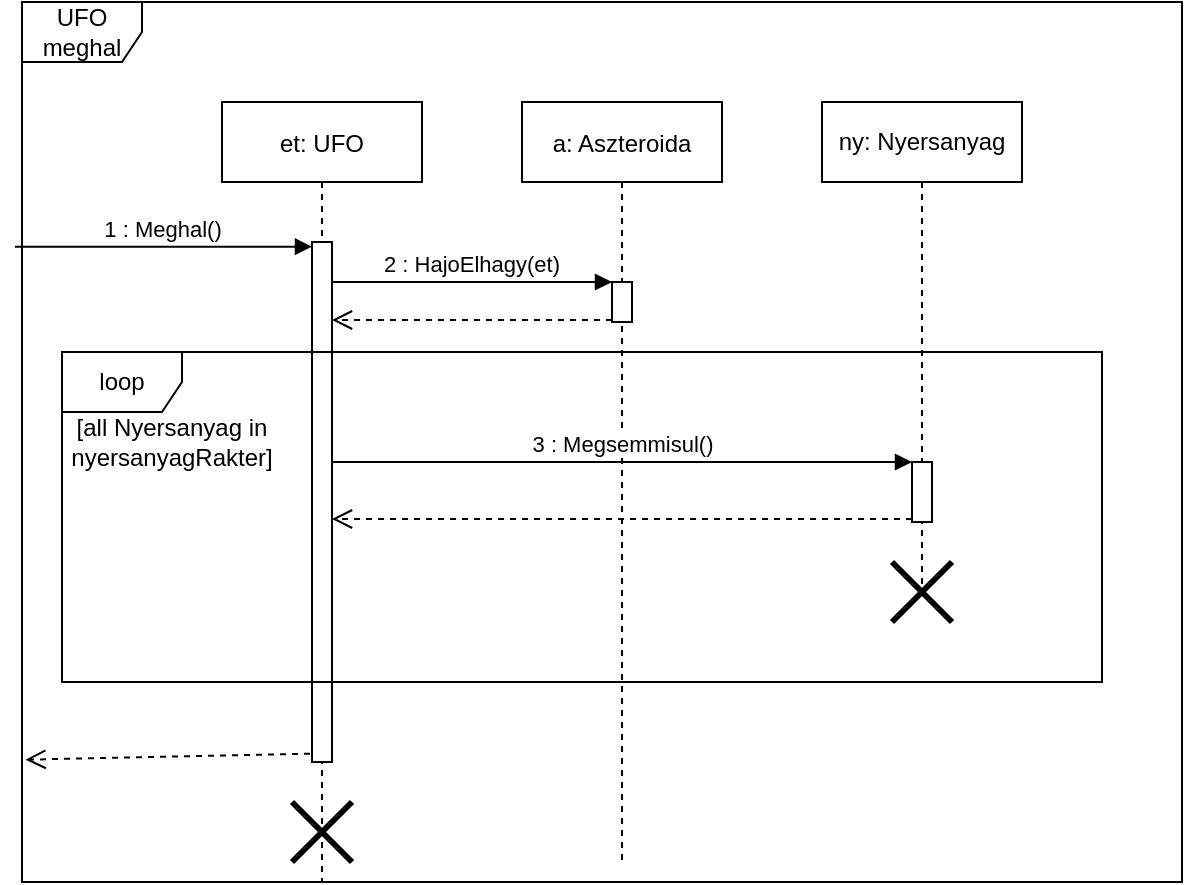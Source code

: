 <mxfile version="14.5.1" type="github">
  <diagram id="kgpKYQtTHZ0yAKxKKP6v" name="Page-1">
    <mxGraphModel dx="1038" dy="548" grid="1" gridSize="10" guides="1" tooltips="1" connect="1" arrows="1" fold="1" page="1" pageScale="1" pageWidth="850" pageHeight="1100" math="0" shadow="0">
      <root>
        <mxCell id="0" />
        <mxCell id="1" parent="0" />
        <mxCell id="7aCDFihIcUu_NE2r_-5A-21" value="UFO meghal" style="shape=umlFrame;whiteSpace=wrap;html=1;" vertex="1" parent="1">
          <mxGeometry x="60" y="40" width="580" height="440" as="geometry" />
        </mxCell>
        <mxCell id="7aCDFihIcUu_NE2r_-5A-22" value="et: UFO" style="shape=umlLifeline;perimeter=lifelinePerimeter;container=1;collapsible=0;recursiveResize=0;rounded=0;shadow=0;strokeWidth=1;" vertex="1" parent="1">
          <mxGeometry x="160" y="90" width="100" height="390" as="geometry" />
        </mxCell>
        <mxCell id="7aCDFihIcUu_NE2r_-5A-23" value="" style="points=[];perimeter=orthogonalPerimeter;rounded=0;shadow=0;strokeWidth=1;" vertex="1" parent="7aCDFihIcUu_NE2r_-5A-22">
          <mxGeometry x="45" y="70" width="10" height="260" as="geometry" />
        </mxCell>
        <mxCell id="7aCDFihIcUu_NE2r_-5A-34" value="" style="shape=umlDestroy;whiteSpace=wrap;html=1;strokeWidth=3;" vertex="1" parent="7aCDFihIcUu_NE2r_-5A-22">
          <mxGeometry x="35" y="350" width="30" height="30" as="geometry" />
        </mxCell>
        <mxCell id="7aCDFihIcUu_NE2r_-5A-24" value="a: Aszteroida" style="shape=umlLifeline;perimeter=lifelinePerimeter;container=1;collapsible=0;recursiveResize=0;rounded=0;shadow=0;strokeWidth=1;" vertex="1" parent="1">
          <mxGeometry x="310" y="90" width="100" height="380" as="geometry" />
        </mxCell>
        <mxCell id="7aCDFihIcUu_NE2r_-5A-25" value="" style="points=[];perimeter=orthogonalPerimeter;rounded=0;shadow=0;strokeWidth=1;" vertex="1" parent="7aCDFihIcUu_NE2r_-5A-24">
          <mxGeometry x="45" y="90" width="10" height="20" as="geometry" />
        </mxCell>
        <mxCell id="7aCDFihIcUu_NE2r_-5A-26" value="" style="verticalAlign=bottom;endArrow=open;dashed=1;endSize=8;exitX=0;exitY=0.95;shadow=0;strokeWidth=1;" edge="1" parent="1" source="7aCDFihIcUu_NE2r_-5A-25" target="7aCDFihIcUu_NE2r_-5A-23">
          <mxGeometry relative="1" as="geometry">
            <mxPoint x="285" y="246" as="targetPoint" />
          </mxGeometry>
        </mxCell>
        <mxCell id="7aCDFihIcUu_NE2r_-5A-27" value="2 : HajoElhagy(et)" style="verticalAlign=bottom;endArrow=block;entryX=0;entryY=0;shadow=0;strokeWidth=1;" edge="1" parent="1" source="7aCDFihIcUu_NE2r_-5A-23" target="7aCDFihIcUu_NE2r_-5A-25">
          <mxGeometry relative="1" as="geometry">
            <mxPoint x="285" y="170" as="sourcePoint" />
          </mxGeometry>
        </mxCell>
        <mxCell id="7aCDFihIcUu_NE2r_-5A-28" value="ny: Nyersanyag" style="shape=umlLifeline;perimeter=lifelinePerimeter;whiteSpace=wrap;html=1;container=1;collapsible=0;recursiveResize=0;outlineConnect=0;" vertex="1" parent="1">
          <mxGeometry x="460" y="90" width="100" height="250" as="geometry" />
        </mxCell>
        <mxCell id="7aCDFihIcUu_NE2r_-5A-29" value="" style="html=1;points=[];perimeter=orthogonalPerimeter;" vertex="1" parent="7aCDFihIcUu_NE2r_-5A-28">
          <mxGeometry x="45" y="180" width="10" height="30" as="geometry" />
        </mxCell>
        <mxCell id="7aCDFihIcUu_NE2r_-5A-30" value="" style="shape=umlDestroy;whiteSpace=wrap;html=1;strokeWidth=3;" vertex="1" parent="7aCDFihIcUu_NE2r_-5A-28">
          <mxGeometry x="35" y="230" width="30" height="30" as="geometry" />
        </mxCell>
        <mxCell id="7aCDFihIcUu_NE2r_-5A-31" value="3 : Megsemmisul()" style="html=1;verticalAlign=bottom;endArrow=block;entryX=0;entryY=0;" edge="1" parent="1" source="7aCDFihIcUu_NE2r_-5A-23" target="7aCDFihIcUu_NE2r_-5A-29">
          <mxGeometry relative="1" as="geometry">
            <mxPoint x="570" y="330" as="sourcePoint" />
          </mxGeometry>
        </mxCell>
        <mxCell id="7aCDFihIcUu_NE2r_-5A-32" value="" style="html=1;verticalAlign=bottom;endArrow=open;dashed=1;endSize=8;exitX=0;exitY=0.95;" edge="1" parent="1" source="7aCDFihIcUu_NE2r_-5A-29" target="7aCDFihIcUu_NE2r_-5A-23">
          <mxGeometry relative="1" as="geometry">
            <mxPoint x="570" y="406" as="targetPoint" />
          </mxGeometry>
        </mxCell>
        <mxCell id="7aCDFihIcUu_NE2r_-5A-33" value="" style="html=1;verticalAlign=bottom;endArrow=open;dashed=1;endSize=8;exitX=-0.1;exitY=0.984;exitDx=0;exitDy=0;exitPerimeter=0;entryX=0.003;entryY=0.861;entryDx=0;entryDy=0;entryPerimeter=0;" edge="1" parent="1" source="7aCDFihIcUu_NE2r_-5A-23" target="7aCDFihIcUu_NE2r_-5A-21">
          <mxGeometry relative="1" as="geometry">
            <mxPoint x="470" y="260" as="sourcePoint" />
            <mxPoint x="50" y="445" as="targetPoint" />
            <mxPoint as="offset" />
          </mxGeometry>
        </mxCell>
        <mxCell id="7aCDFihIcUu_NE2r_-5A-35" value="1 : Meghal()" style="verticalAlign=bottom;startArrow=none;endArrow=block;startSize=8;shadow=0;strokeWidth=1;startFill=0;exitX=-0.006;exitY=0.278;exitDx=0;exitDy=0;exitPerimeter=0;" edge="1" parent="1" source="7aCDFihIcUu_NE2r_-5A-21" target="7aCDFihIcUu_NE2r_-5A-23">
          <mxGeometry relative="1" as="geometry">
            <mxPoint x="70" y="170" as="sourcePoint" />
          </mxGeometry>
        </mxCell>
        <mxCell id="7aCDFihIcUu_NE2r_-5A-41" value="loop" style="shape=umlFrame;whiteSpace=wrap;html=1;" vertex="1" parent="1">
          <mxGeometry x="80" y="215" width="520" height="165" as="geometry" />
        </mxCell>
        <mxCell id="7aCDFihIcUu_NE2r_-5A-42" value="[all Nyersanyag in nyersanyagRakter]" style="text;html=1;strokeColor=none;fillColor=none;align=center;verticalAlign=middle;whiteSpace=wrap;rounded=0;" vertex="1" parent="1">
          <mxGeometry x="90" y="250" width="90" height="20" as="geometry" />
        </mxCell>
      </root>
    </mxGraphModel>
  </diagram>
</mxfile>
